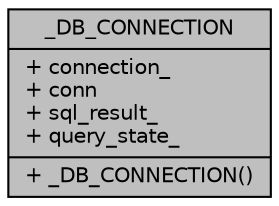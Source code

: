digraph "_DB_CONNECTION"
{
  edge [fontname="Helvetica",fontsize="10",labelfontname="Helvetica",labelfontsize="10"];
  node [fontname="Helvetica",fontsize="10",shape=record];
  Node1 [label="{_DB_CONNECTION\n|+ connection_\l+ conn\l+ sql_result_\l+ query_state_\l|+ _DB_CONNECTION()\l}",height=0.2,width=0.4,color="black", fillcolor="grey75", style="filled", fontcolor="black"];
}
